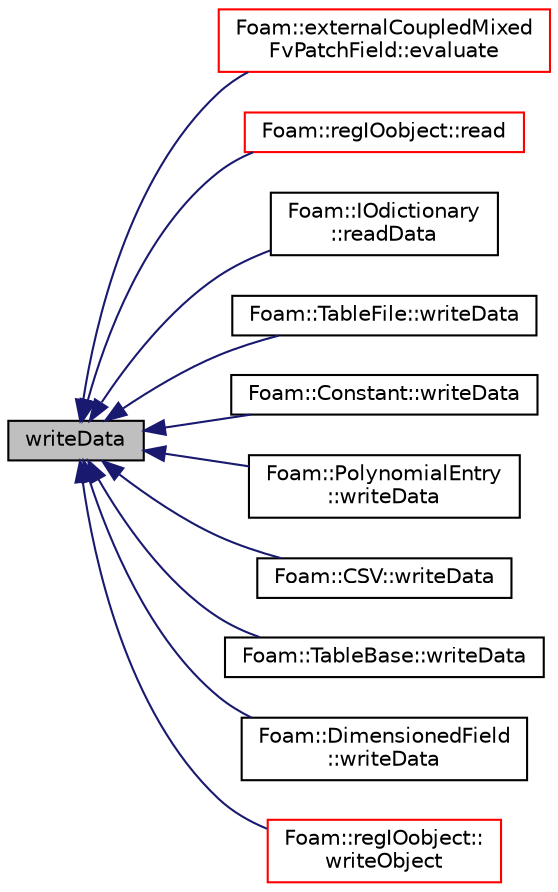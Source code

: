 digraph "writeData"
{
  bgcolor="transparent";
  edge [fontname="Helvetica",fontsize="10",labelfontname="Helvetica",labelfontsize="10"];
  node [fontname="Helvetica",fontsize="10",shape=record];
  rankdir="LR";
  Node1 [label="writeData",height=0.2,width=0.4,color="black", fillcolor="grey75", style="filled", fontcolor="black"];
  Node1 -> Node2 [dir="back",color="midnightblue",fontsize="10",style="solid",fontname="Helvetica"];
  Node2 [label="Foam::externalCoupledMixed\lFvPatchField::evaluate",height=0.2,width=0.4,color="red",URL="$a00706.html#a3b59c070ab0408e3bbb21927540159f4",tooltip="Evaluate the patch field. "];
  Node1 -> Node3 [dir="back",color="midnightblue",fontsize="10",style="solid",fontname="Helvetica"];
  Node3 [label="Foam::regIOobject::read",height=0.2,width=0.4,color="red",URL="$a02145.html#af816873151ddb0126e98bb2f914d8ed5",tooltip="Read object. "];
  Node1 -> Node4 [dir="back",color="midnightblue",fontsize="10",style="solid",fontname="Helvetica"];
  Node4 [label="Foam::IOdictionary\l::readData",height=0.2,width=0.4,color="black",URL="$a01172.html#ac3b3d77e7369ae2785973778644137c5",tooltip="ReadData function required for regIOobject read operation. "];
  Node1 -> Node5 [dir="back",color="midnightblue",fontsize="10",style="solid",fontname="Helvetica"];
  Node5 [label="Foam::TableFile::writeData",height=0.2,width=0.4,color="black",URL="$a02548.html#a3f337a79b0eea9e1a8a6381894c6cdf9",tooltip="Write in dictionary format. "];
  Node1 -> Node6 [dir="back",color="midnightblue",fontsize="10",style="solid",fontname="Helvetica"];
  Node6 [label="Foam::Constant::writeData",height=0.2,width=0.4,color="black",URL="$a00362.html#a3f337a79b0eea9e1a8a6381894c6cdf9",tooltip="Write in dictionary format. "];
  Node1 -> Node7 [dir="back",color="midnightblue",fontsize="10",style="solid",fontname="Helvetica"];
  Node7 [label="Foam::PolynomialEntry\l::writeData",height=0.2,width=0.4,color="black",URL="$a01929.html#a3f337a79b0eea9e1a8a6381894c6cdf9",tooltip="Write in dictionary format. "];
  Node1 -> Node8 [dir="back",color="midnightblue",fontsize="10",style="solid",fontname="Helvetica"];
  Node8 [label="Foam::CSV::writeData",height=0.2,width=0.4,color="black",URL="$a00438.html#a3f337a79b0eea9e1a8a6381894c6cdf9",tooltip="Write in dictionary format. "];
  Node1 -> Node9 [dir="back",color="midnightblue",fontsize="10",style="solid",fontname="Helvetica"];
  Node9 [label="Foam::TableBase::writeData",height=0.2,width=0.4,color="black",URL="$a02547.html#a3f337a79b0eea9e1a8a6381894c6cdf9",tooltip="Write all table data in dictionary format. "];
  Node1 -> Node10 [dir="back",color="midnightblue",fontsize="10",style="solid",fontname="Helvetica"];
  Node10 [label="Foam::DimensionedField\l::writeData",height=0.2,width=0.4,color="black",URL="$a00533.html#a2a3ea7b116b283507dc19bc8f4719c3d",tooltip="Pure virtual writaData function. "];
  Node1 -> Node11 [dir="back",color="midnightblue",fontsize="10",style="solid",fontname="Helvetica"];
  Node11 [label="Foam::regIOobject::\lwriteObject",height=0.2,width=0.4,color="red",URL="$a02145.html#a25cce2a2cb8ccf489894549d23b116c8",tooltip="Write using given format, version and compression. "];
}
